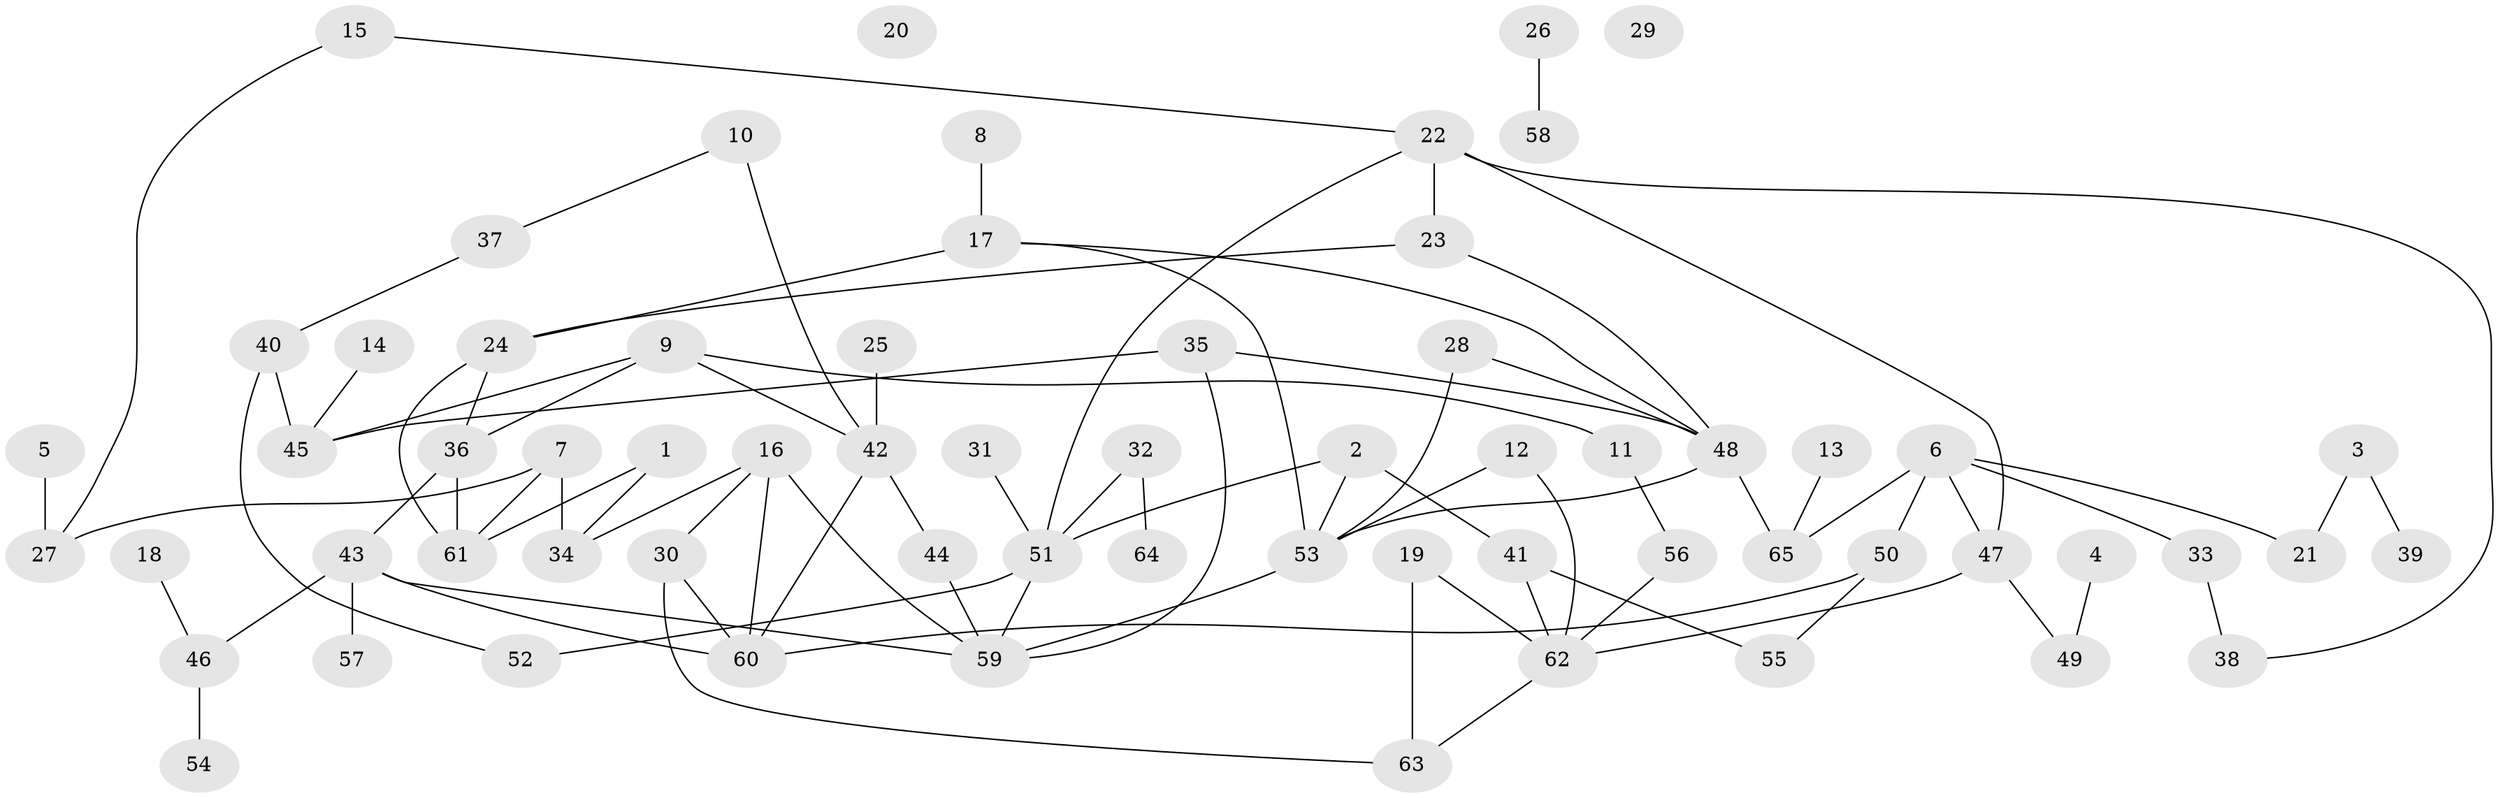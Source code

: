 // Generated by graph-tools (version 1.1) at 2025/12/03/09/25 04:12:51]
// undirected, 65 vertices, 88 edges
graph export_dot {
graph [start="1"]
  node [color=gray90,style=filled];
  1;
  2;
  3;
  4;
  5;
  6;
  7;
  8;
  9;
  10;
  11;
  12;
  13;
  14;
  15;
  16;
  17;
  18;
  19;
  20;
  21;
  22;
  23;
  24;
  25;
  26;
  27;
  28;
  29;
  30;
  31;
  32;
  33;
  34;
  35;
  36;
  37;
  38;
  39;
  40;
  41;
  42;
  43;
  44;
  45;
  46;
  47;
  48;
  49;
  50;
  51;
  52;
  53;
  54;
  55;
  56;
  57;
  58;
  59;
  60;
  61;
  62;
  63;
  64;
  65;
  1 -- 34;
  1 -- 61;
  2 -- 41;
  2 -- 51;
  2 -- 53;
  3 -- 21;
  3 -- 39;
  4 -- 49;
  5 -- 27;
  6 -- 21;
  6 -- 33;
  6 -- 47;
  6 -- 50;
  6 -- 65;
  7 -- 27;
  7 -- 34;
  7 -- 61;
  8 -- 17;
  9 -- 11;
  9 -- 36;
  9 -- 42;
  9 -- 45;
  10 -- 37;
  10 -- 42;
  11 -- 56;
  12 -- 53;
  12 -- 62;
  13 -- 65;
  14 -- 45;
  15 -- 22;
  15 -- 27;
  16 -- 30;
  16 -- 34;
  16 -- 59;
  16 -- 60;
  17 -- 24;
  17 -- 48;
  17 -- 53;
  18 -- 46;
  19 -- 62;
  19 -- 63;
  22 -- 23;
  22 -- 38;
  22 -- 47;
  22 -- 51;
  23 -- 24;
  23 -- 48;
  24 -- 36;
  24 -- 61;
  25 -- 42;
  26 -- 58;
  28 -- 48;
  28 -- 53;
  30 -- 60;
  30 -- 63;
  31 -- 51;
  32 -- 51;
  32 -- 64;
  33 -- 38;
  35 -- 45;
  35 -- 48;
  35 -- 59;
  36 -- 43;
  36 -- 61;
  37 -- 40;
  40 -- 45;
  40 -- 52;
  41 -- 55;
  41 -- 62;
  42 -- 44;
  42 -- 60;
  43 -- 46;
  43 -- 57;
  43 -- 59;
  43 -- 60;
  44 -- 59;
  46 -- 54;
  47 -- 49;
  47 -- 62;
  48 -- 53;
  48 -- 65;
  50 -- 55;
  50 -- 60;
  51 -- 52;
  51 -- 59;
  53 -- 59;
  56 -- 62;
  62 -- 63;
}
